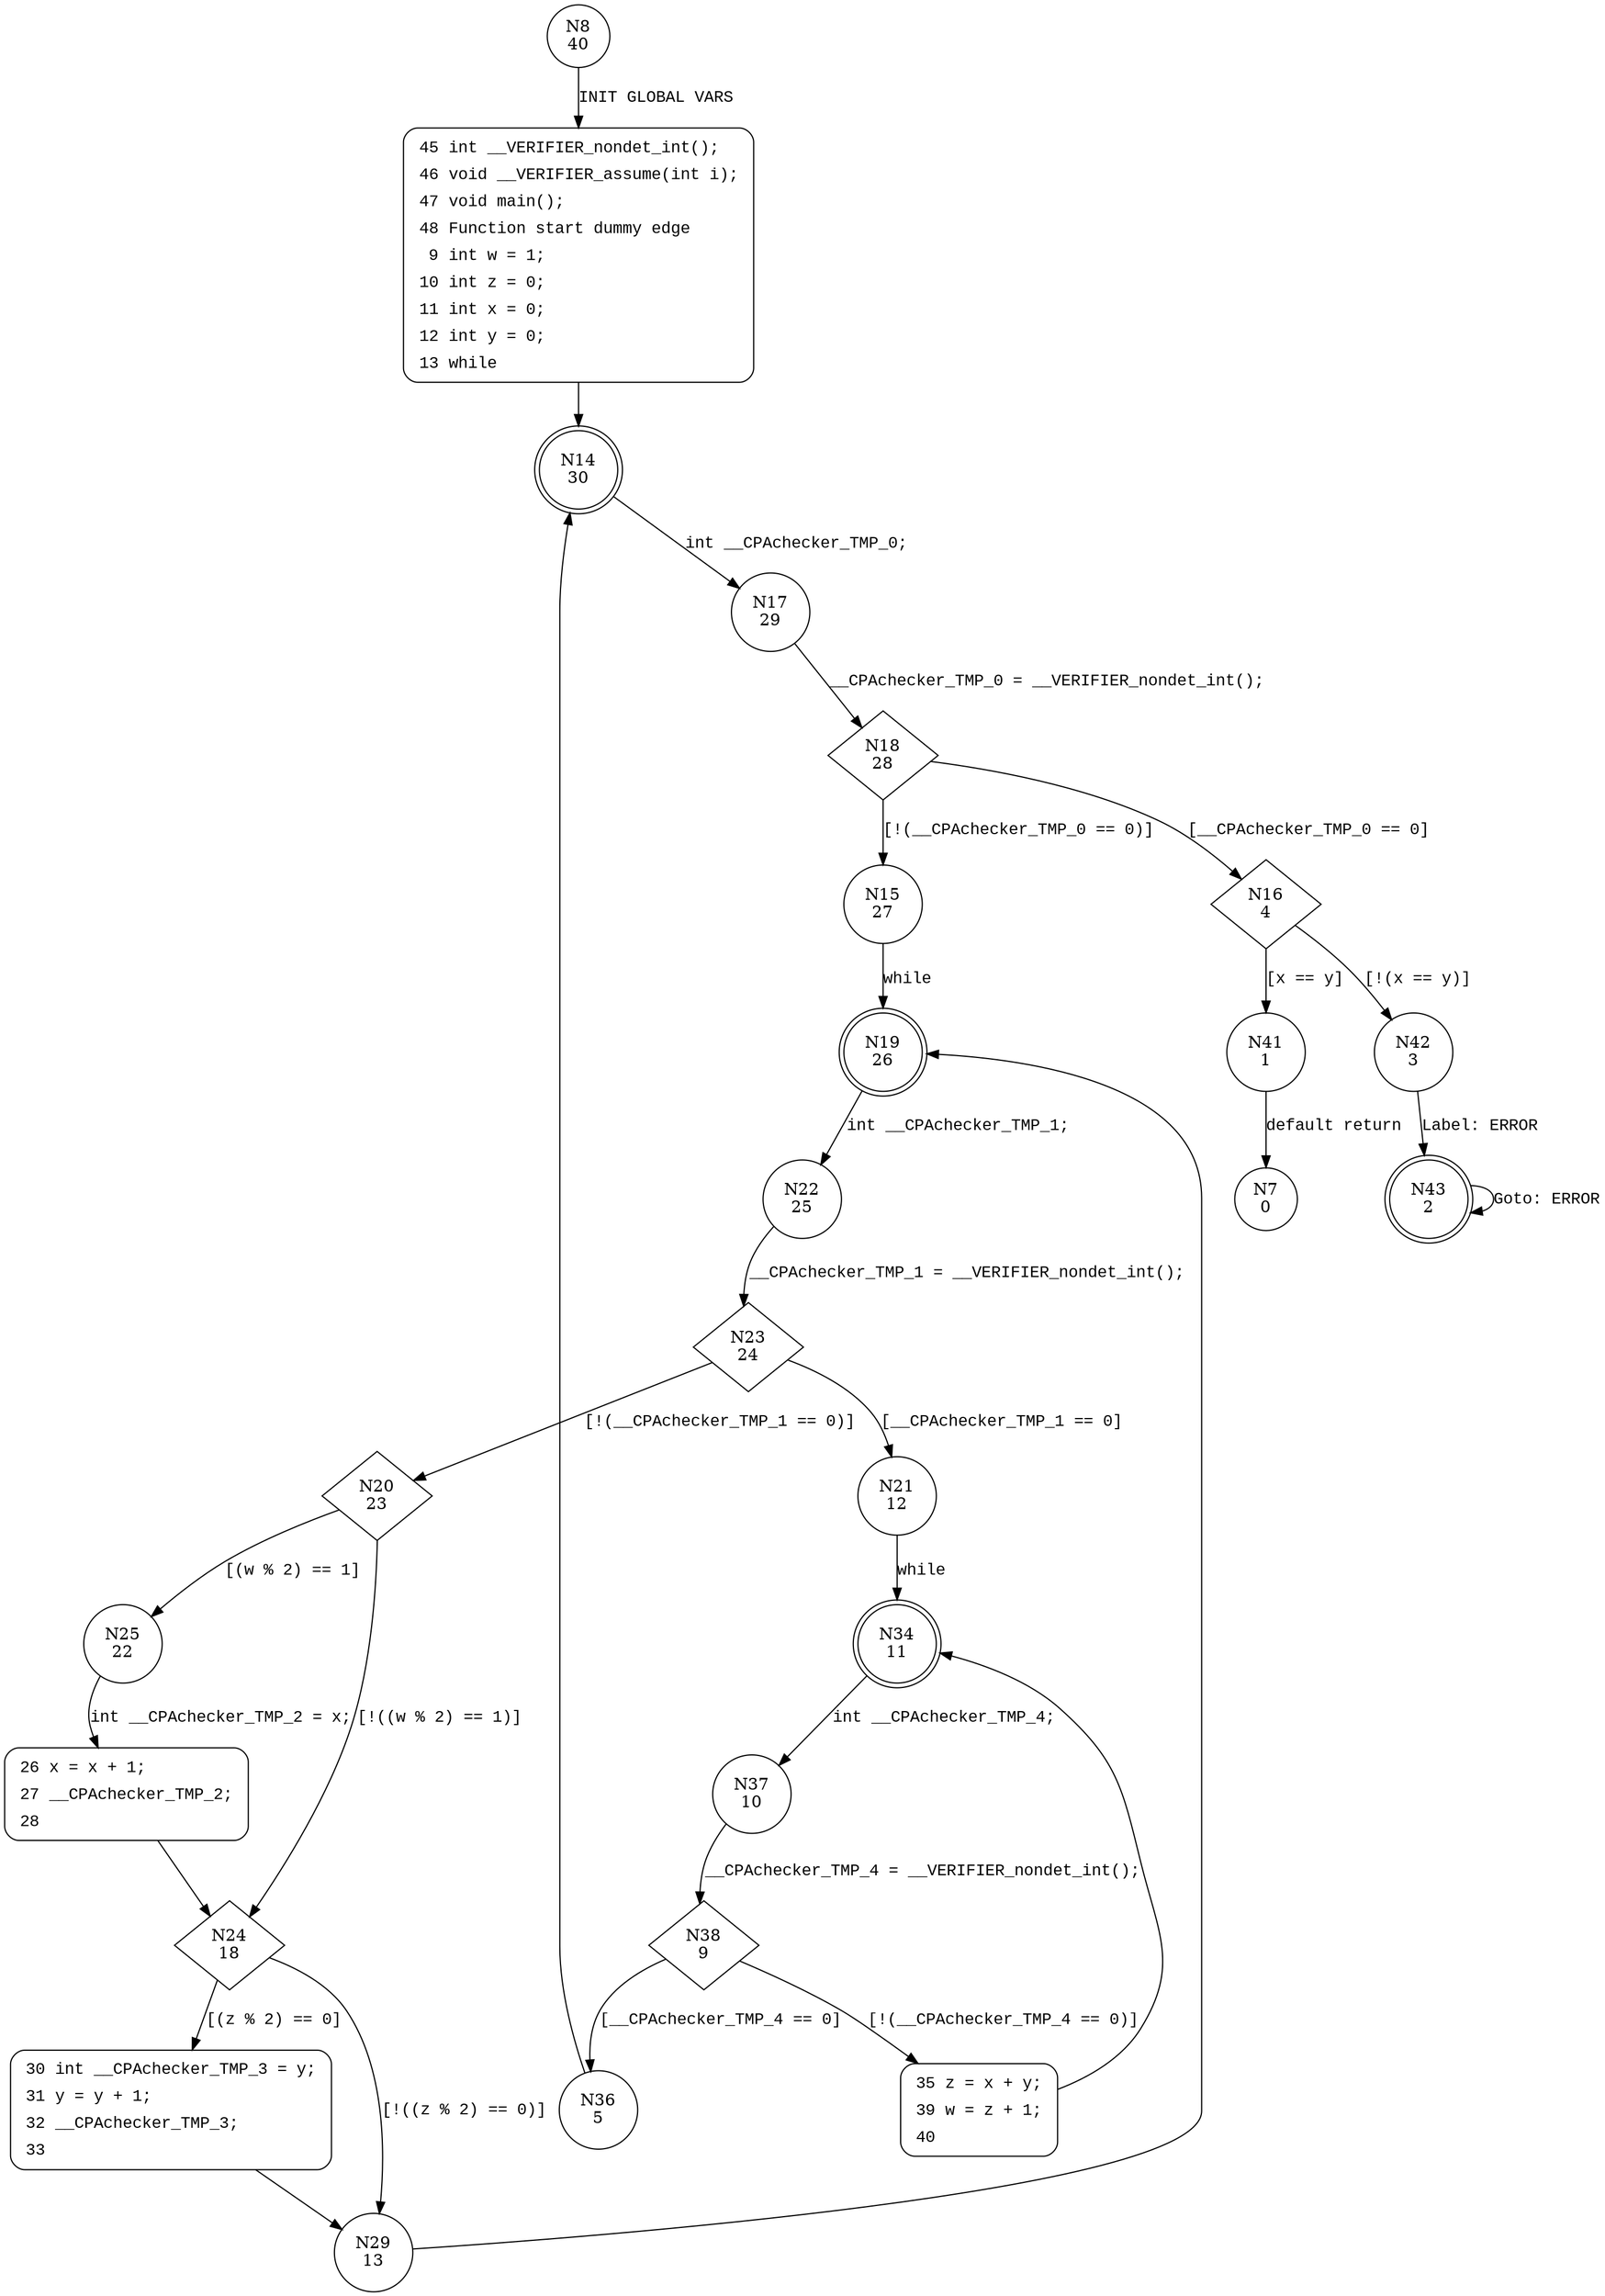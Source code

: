 digraph main {
8 [shape="circle" label="N8\n40"]
45 [shape="circle" label="N45\n39"]
14 [shape="doublecircle" label="N14\n30"]
17 [shape="circle" label="N17\n29"]
18 [shape="diamond" label="N18\n28"]
16 [shape="diamond" label="N16\n4"]
15 [shape="circle" label="N15\n27"]
19 [shape="doublecircle" label="N19\n26"]
22 [shape="circle" label="N22\n25"]
23 [shape="diamond" label="N23\n24"]
21 [shape="circle" label="N21\n12"]
20 [shape="diamond" label="N20\n23"]
25 [shape="circle" label="N25\n22"]
24 [shape="diamond" label="N24\n18"]
30 [shape="circle" label="N30\n17"]
29 [shape="circle" label="N29\n13"]
26 [shape="circle" label="N26\n21"]
34 [shape="doublecircle" label="N34\n11"]
37 [shape="circle" label="N37\n10"]
38 [shape="diamond" label="N38\n9"]
36 [shape="circle" label="N36\n5"]
35 [shape="circle" label="N35\n8"]
41 [shape="circle" label="N41\n1"]
42 [shape="circle" label="N42\n3"]
43 [shape="doublecircle" label="N43\n2"]
7 [shape="circle" label="N7\n0"]
45 [style="filled,bold" penwidth="1" fillcolor="white" fontname="Courier New" shape="Mrecord" label=<<table border="0" cellborder="0" cellpadding="3" bgcolor="white"><tr><td align="right">45</td><td align="left">int __VERIFIER_nondet_int();</td></tr><tr><td align="right">46</td><td align="left">void __VERIFIER_assume(int i);</td></tr><tr><td align="right">47</td><td align="left">void main();</td></tr><tr><td align="right">48</td><td align="left">Function start dummy edge</td></tr><tr><td align="right">9</td><td align="left">int w = 1;</td></tr><tr><td align="right">10</td><td align="left">int z = 0;</td></tr><tr><td align="right">11</td><td align="left">int x = 0;</td></tr><tr><td align="right">12</td><td align="left">int y = 0;</td></tr><tr><td align="right">13</td><td align="left">while</td></tr></table>>]
45 -> 14[label=""]
30 [style="filled,bold" penwidth="1" fillcolor="white" fontname="Courier New" shape="Mrecord" label=<<table border="0" cellborder="0" cellpadding="3" bgcolor="white"><tr><td align="right">30</td><td align="left">int __CPAchecker_TMP_3 = y;</td></tr><tr><td align="right">31</td><td align="left">y = y + 1;</td></tr><tr><td align="right">32</td><td align="left">__CPAchecker_TMP_3;</td></tr><tr><td align="right">33</td><td align="left"></td></tr></table>>]
30 -> 29[label=""]
26 [style="filled,bold" penwidth="1" fillcolor="white" fontname="Courier New" shape="Mrecord" label=<<table border="0" cellborder="0" cellpadding="3" bgcolor="white"><tr><td align="right">26</td><td align="left">x = x + 1;</td></tr><tr><td align="right">27</td><td align="left">__CPAchecker_TMP_2;</td></tr><tr><td align="right">28</td><td align="left"></td></tr></table>>]
26 -> 24[label=""]
35 [style="filled,bold" penwidth="1" fillcolor="white" fontname="Courier New" shape="Mrecord" label=<<table border="0" cellborder="0" cellpadding="3" bgcolor="white"><tr><td align="right">35</td><td align="left">z = x + y;</td></tr><tr><td align="right">39</td><td align="left">w = z + 1;</td></tr><tr><td align="right">40</td><td align="left"></td></tr></table>>]
35 -> 34[label=""]
8 -> 45 [label="INIT GLOBAL VARS" fontname="Courier New"]
14 -> 17 [label="int __CPAchecker_TMP_0;" fontname="Courier New"]
18 -> 16 [label="[__CPAchecker_TMP_0 == 0]" fontname="Courier New"]
18 -> 15 [label="[!(__CPAchecker_TMP_0 == 0)]" fontname="Courier New"]
19 -> 22 [label="int __CPAchecker_TMP_1;" fontname="Courier New"]
23 -> 21 [label="[__CPAchecker_TMP_1 == 0]" fontname="Courier New"]
23 -> 20 [label="[!(__CPAchecker_TMP_1 == 0)]" fontname="Courier New"]
20 -> 25 [label="[(w % 2) == 1]" fontname="Courier New"]
20 -> 24 [label="[!((w % 2) == 1)]" fontname="Courier New"]
24 -> 30 [label="[(z % 2) == 0]" fontname="Courier New"]
24 -> 29 [label="[!((z % 2) == 0)]" fontname="Courier New"]
29 -> 19 [label="" fontname="Courier New"]
25 -> 26 [label="int __CPAchecker_TMP_2 = x;" fontname="Courier New"]
21 -> 34 [label="while" fontname="Courier New"]
34 -> 37 [label="int __CPAchecker_TMP_4;" fontname="Courier New"]
38 -> 36 [label="[__CPAchecker_TMP_4 == 0]" fontname="Courier New"]
38 -> 35 [label="[!(__CPAchecker_TMP_4 == 0)]" fontname="Courier New"]
36 -> 14 [label="" fontname="Courier New"]
16 -> 41 [label="[x == y]" fontname="Courier New"]
16 -> 42 [label="[!(x == y)]" fontname="Courier New"]
43 -> 43 [label="Goto: ERROR" fontname="Courier New"]
17 -> 18 [label="__CPAchecker_TMP_0 = __VERIFIER_nondet_int();" fontname="Courier New"]
15 -> 19 [label="while" fontname="Courier New"]
22 -> 23 [label="__CPAchecker_TMP_1 = __VERIFIER_nondet_int();" fontname="Courier New"]
37 -> 38 [label="__CPAchecker_TMP_4 = __VERIFIER_nondet_int();" fontname="Courier New"]
42 -> 43 [label="Label: ERROR" fontname="Courier New"]
41 -> 7 [label="default return" fontname="Courier New"]
}